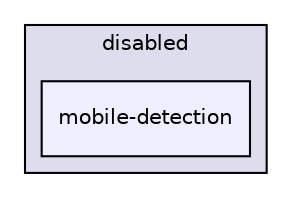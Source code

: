 digraph "modules/disabled/mobile-detection" {
  compound=true
  node [ fontsize="10", fontname="Helvetica"];
  edge [ labelfontsize="10", labelfontname="Helvetica"];
  subgraph clusterdir_963797e61b298ab29dc641f49fcfb6d7 {
    graph [ bgcolor="#ddddee", pencolor="black", label="disabled" fontname="Helvetica", fontsize="10", URL="dir_963797e61b298ab29dc641f49fcfb6d7.html"]
  dir_28743a1ab69107cd6e5e8725b6ccc94b [shape=box, label="mobile-detection", style="filled", fillcolor="#eeeeff", pencolor="black", URL="dir_28743a1ab69107cd6e5e8725b6ccc94b.html"];
  }
}
